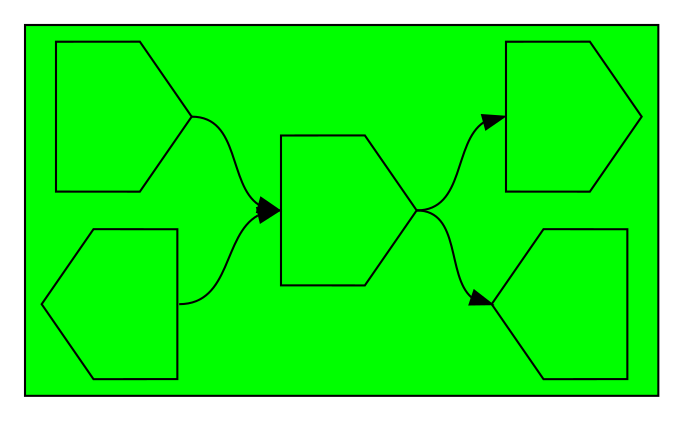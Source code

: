 digraph asm {
	rotate=90;
	edge [headport=n,tailport=s];
subgraph cluster_R7697_8470_20934_14575_19641 {
	7697 [label="",height=1,width=1,shape=invhouse];
	8470 [label="",height=1,width=1,shape=house];
	20934 [label="",height=1,width=1,shape=invhouse];
	14575 [label="",height=1,width=1,shape=house];
	19641 [label="",height=1,width=1,shape=invhouse];
	style=filled;
	fillcolor=green;
}
	7697 -> 20934
	20934 -> 14575
	20934 -> 19641
	8470 -> 20934
}